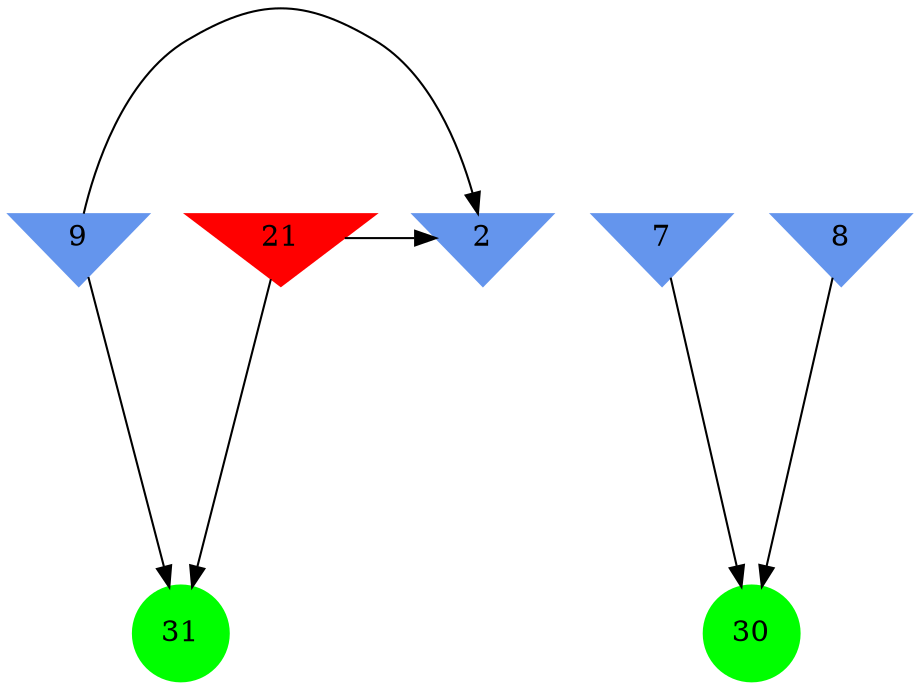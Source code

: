 digraph brain {
	ranksep=2.0;
	2 [shape=invtriangle,style=filled,color=cornflowerblue];
	7 [shape=invtriangle,style=filled,color=cornflowerblue];
	8 [shape=invtriangle,style=filled,color=cornflowerblue];
	9 [shape=invtriangle,style=filled,color=cornflowerblue];
	21 [shape=invtriangle,style=filled,color=red];
	30 [shape=circle,style=filled,color=green];
	31 [shape=circle,style=filled,color=green];
	7	->	30;
	8	->	30;
	9	->	31;
	9	->	2;
	21	->	31;
	21	->	2;
	{ rank=same; 2; 7; 8; 9; 21; }
	{ rank=same; }
	{ rank=same; 30; 31; }
}
